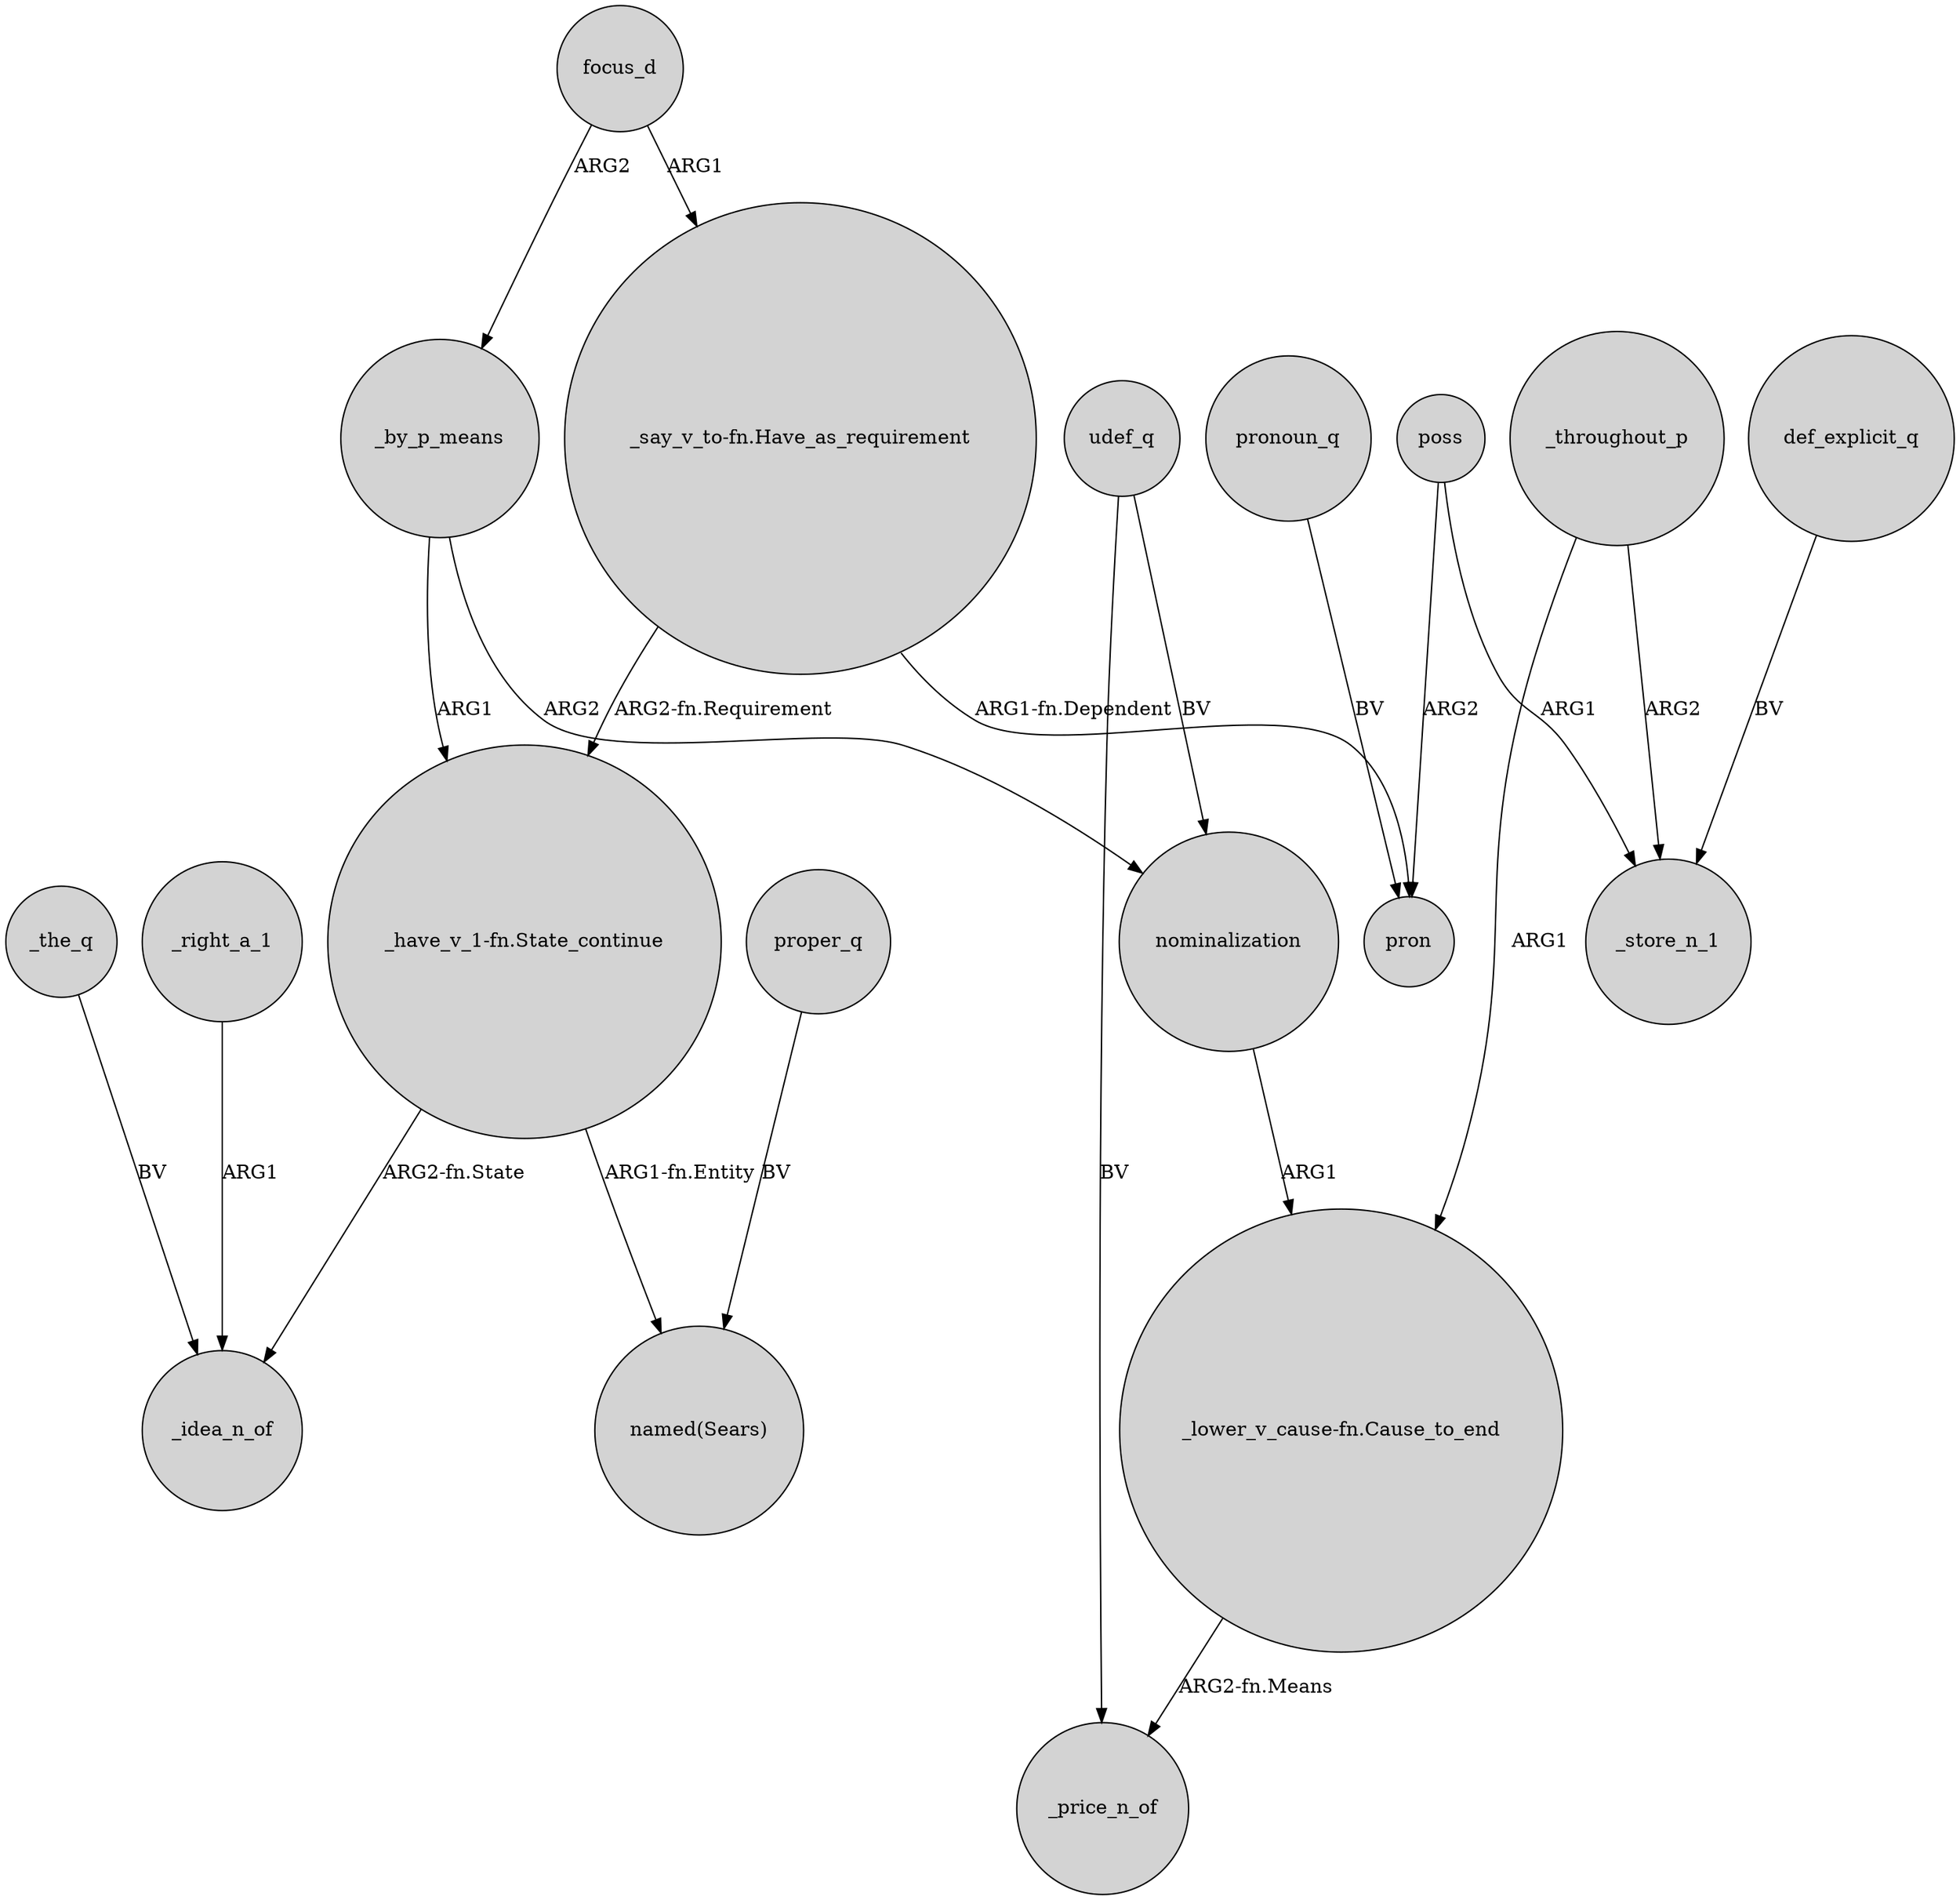 digraph {
	node [shape=circle style=filled]
	"_say_v_to-fn.Have_as_requirement" -> "_have_v_1-fn.State_continue" [label="ARG2-fn.Requirement"]
	"_have_v_1-fn.State_continue" -> _idea_n_of [label="ARG2-fn.State"]
	_the_q -> _idea_n_of [label=BV]
	udef_q -> _price_n_of [label=BV]
	focus_d -> "_say_v_to-fn.Have_as_requirement" [label=ARG1]
	"_lower_v_cause-fn.Cause_to_end" -> _price_n_of [label="ARG2-fn.Means"]
	udef_q -> nominalization [label=BV]
	_right_a_1 -> _idea_n_of [label=ARG1]
	nominalization -> "_lower_v_cause-fn.Cause_to_end" [label=ARG1]
	_throughout_p -> _store_n_1 [label=ARG2]
	pronoun_q -> pron [label=BV]
	proper_q -> "named(Sears)" [label=BV]
	poss -> pron [label=ARG2]
	def_explicit_q -> _store_n_1 [label=BV]
	_by_p_means -> "_have_v_1-fn.State_continue" [label=ARG1]
	_by_p_means -> nominalization [label=ARG2]
	"_say_v_to-fn.Have_as_requirement" -> pron [label="ARG1-fn.Dependent"]
	"_have_v_1-fn.State_continue" -> "named(Sears)" [label="ARG1-fn.Entity"]
	_throughout_p -> "_lower_v_cause-fn.Cause_to_end" [label=ARG1]
	focus_d -> _by_p_means [label=ARG2]
	poss -> _store_n_1 [label=ARG1]
}
